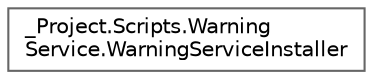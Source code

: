digraph "Graphical Class Hierarchy"
{
 // LATEX_PDF_SIZE
  bgcolor="transparent";
  edge [fontname=Helvetica,fontsize=10,labelfontname=Helvetica,labelfontsize=10];
  node [fontname=Helvetica,fontsize=10,shape=box,height=0.2,width=0.4];
  rankdir="LR";
  Node0 [id="Node000000",label="_Project.Scripts.Warning\lService.WarningServiceInstaller",height=0.2,width=0.4,color="grey40", fillcolor="white", style="filled",URL="$class___project_1_1_scripts_1_1_warning_service_1_1_warning_service_installer.html",tooltip="Класс, отвечающий за инъекцию логики сервиса окна-предупреждения в приложение"];
}
